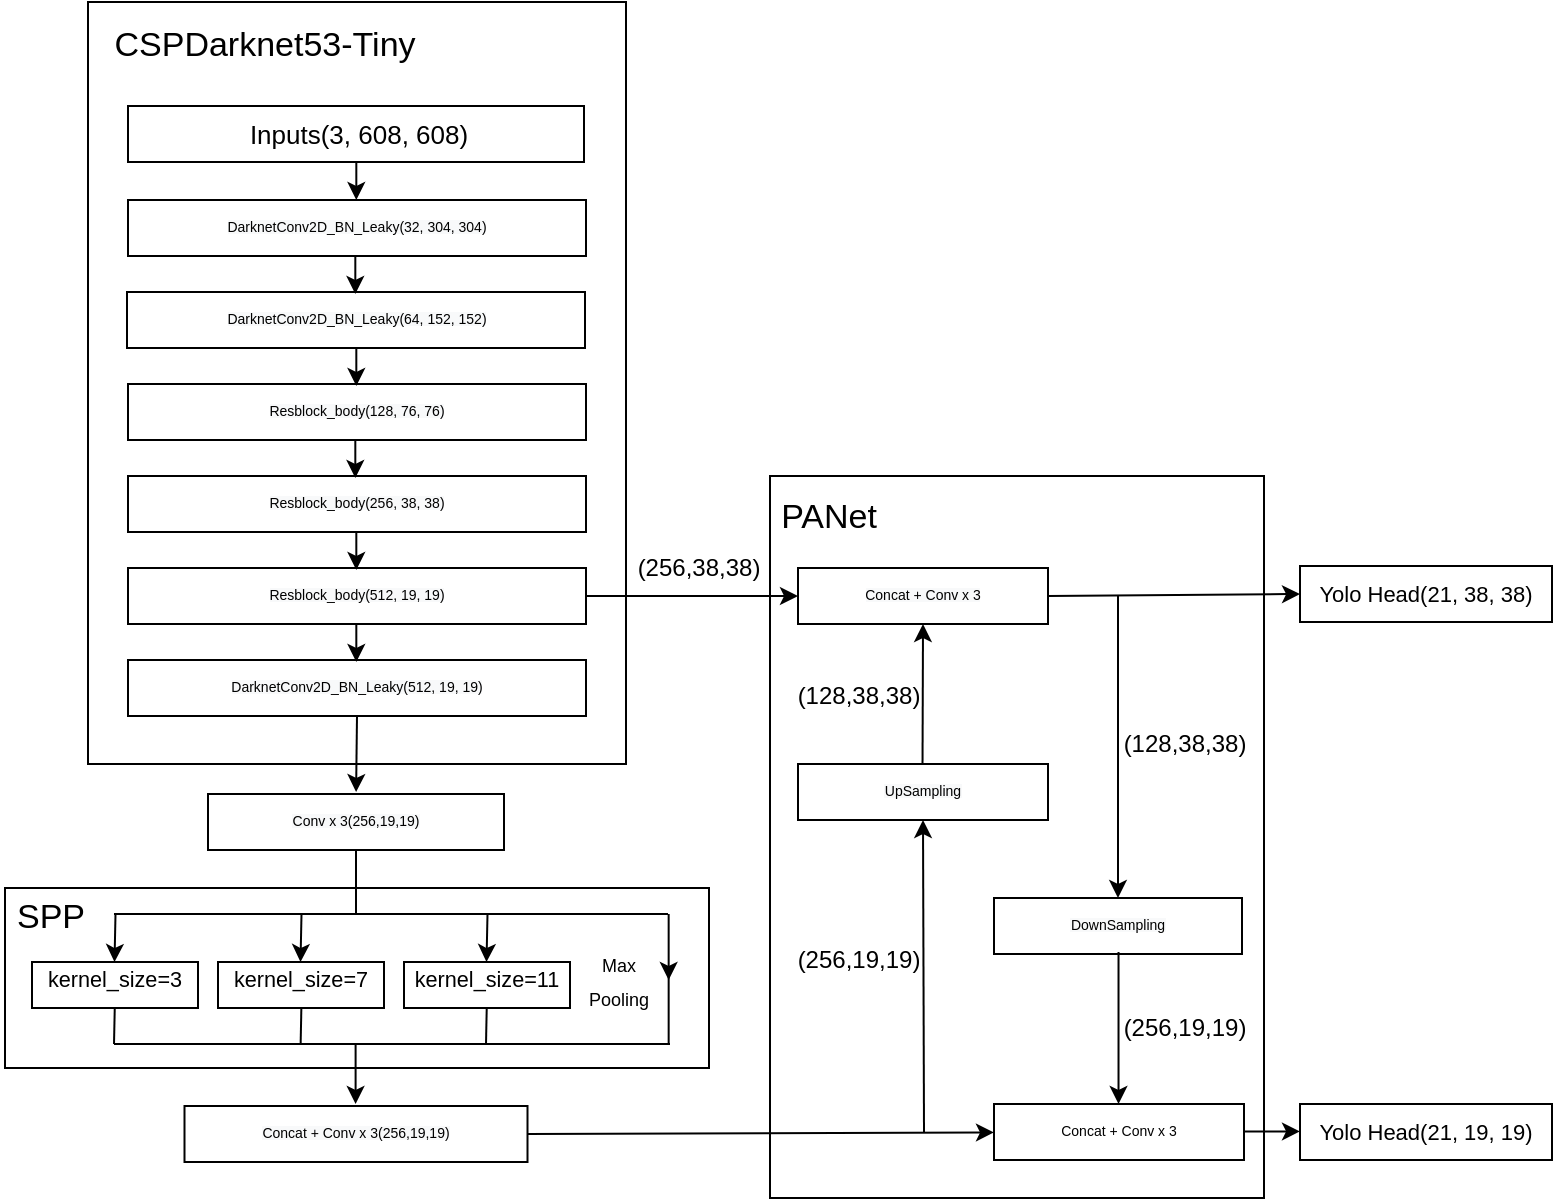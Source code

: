 <mxfile version="14.2.9" type="github">
  <diagram id="j4P7S72nVqQFa3ai7VBA" name="第 1 页">
    <mxGraphModel dx="1129" dy="645" grid="1" gridSize="10" guides="1" tooltips="1" connect="1" arrows="1" fold="1" page="1" pageScale="1" pageWidth="827" pageHeight="1169" math="0" shadow="0">
      <root>
        <mxCell id="0" />
        <mxCell id="1" parent="0" />
        <mxCell id="jXhr6riS9CXhLsKJCLSM-1" value="" style="rounded=0;whiteSpace=wrap;html=1;strokeWidth=1;fontSize=7;" vertex="1" parent="1">
          <mxGeometry x="414" y="270" width="247" height="361" as="geometry" />
        </mxCell>
        <mxCell id="jXhr6riS9CXhLsKJCLSM-2" value="" style="rounded=0;whiteSpace=wrap;html=1;" vertex="1" parent="1">
          <mxGeometry x="73" y="33" width="269" height="381" as="geometry" />
        </mxCell>
        <mxCell id="jXhr6riS9CXhLsKJCLSM-3" value="&lt;font style=&quot;font-size: 17px&quot;&gt;CSPDarknet53-Tiny&lt;/font&gt;" style="text;html=1;resizable=0;autosize=1;align=center;verticalAlign=middle;points=[];rounded=0;strokeWidth=5;perimeterSpacing=6;fontStyle=0;fontSize=16;" vertex="1" parent="1">
          <mxGeometry x="76" y="40" width="170" height="30" as="geometry" />
        </mxCell>
        <mxCell id="jXhr6riS9CXhLsKJCLSM-4" value="" style="rounded=0;whiteSpace=wrap;html=1;strokeWidth=1;fontSize=16;" vertex="1" parent="1">
          <mxGeometry x="93" y="85" width="228" height="28" as="geometry" />
        </mxCell>
        <mxCell id="jXhr6riS9CXhLsKJCLSM-5" value="&lt;font style=&quot;font-size: 13px;&quot;&gt;Inputs(3, 608, 608)&lt;/font&gt;" style="text;html=1;resizable=0;autosize=1;align=center;verticalAlign=middle;points=[];fillColor=none;strokeColor=none;rounded=0;fontSize=13;" vertex="1" parent="1">
          <mxGeometry x="147" y="89" width="121" height="20" as="geometry" />
        </mxCell>
        <mxCell id="jXhr6riS9CXhLsKJCLSM-6" value="&lt;span style=&quot;color: rgb(0, 0, 0); font-family: helvetica; font-style: normal; font-weight: 400; letter-spacing: normal; text-align: center; text-indent: 0px; text-transform: none; word-spacing: 0px; background-color: rgb(248, 249, 250); display: inline; float: none; font-size: 7px;&quot;&gt;&lt;font style=&quot;font-size: 7px;&quot;&gt;DarknetConv2D_BN_Leaky(32, 304, 304)&lt;/font&gt;&lt;/span&gt;" style="rounded=0;whiteSpace=wrap;html=1;strokeWidth=1;fontSize=7;" vertex="1" parent="1">
          <mxGeometry x="93" y="132" width="229" height="28" as="geometry" />
        </mxCell>
        <mxCell id="jXhr6riS9CXhLsKJCLSM-7" value="&lt;span style=&quot;color: rgb(0 , 0 , 0) ; font-family: &amp;#34;helvetica&amp;#34; ; font-style: normal ; font-weight: 400 ; letter-spacing: normal ; text-align: center ; text-indent: 0px ; text-transform: none ; word-spacing: 0px ; background-color: rgb(248 , 249 , 250) ; display: inline ; float: none ; font-size: 7px&quot;&gt;&lt;font style=&quot;font-size: 7px&quot;&gt;DarknetConv2D_BN_Leaky(64, 152, 152)&lt;/font&gt;&lt;/span&gt;" style="rounded=0;whiteSpace=wrap;html=1;strokeWidth=1;fontSize=7;" vertex="1" parent="1">
          <mxGeometry x="92.5" y="178" width="229" height="28" as="geometry" />
        </mxCell>
        <mxCell id="jXhr6riS9CXhLsKJCLSM-8" value="" style="endArrow=classic;html=1;fontSize=7;" edge="1" parent="1">
          <mxGeometry width="50" height="50" relative="1" as="geometry">
            <mxPoint x="207.16" y="113.0" as="sourcePoint" />
            <mxPoint x="207.16" y="132" as="targetPoint" />
          </mxGeometry>
        </mxCell>
        <mxCell id="jXhr6riS9CXhLsKJCLSM-9" value="" style="endArrow=classic;html=1;fontSize=7;" edge="1" parent="1">
          <mxGeometry width="50" height="50" relative="1" as="geometry">
            <mxPoint x="206.66" y="160" as="sourcePoint" />
            <mxPoint x="206.66" y="179" as="targetPoint" />
          </mxGeometry>
        </mxCell>
        <mxCell id="jXhr6riS9CXhLsKJCLSM-10" value="&lt;span style=&quot;color: rgb(0 , 0 , 0) ; font-family: &amp;#34;helvetica&amp;#34; ; font-style: normal ; font-weight: 400 ; letter-spacing: normal ; text-align: center ; text-indent: 0px ; text-transform: none ; word-spacing: 0px ; background-color: rgb(248 , 249 , 250) ; display: inline ; float: none ; font-size: 7px&quot;&gt;&lt;font style=&quot;font-size: 7px&quot;&gt;Resblock_body(128, 76, 76)&lt;/font&gt;&lt;/span&gt;" style="rounded=0;whiteSpace=wrap;html=1;strokeWidth=1;fontSize=7;" vertex="1" parent="1">
          <mxGeometry x="93" y="224" width="229" height="28" as="geometry" />
        </mxCell>
        <mxCell id="jXhr6riS9CXhLsKJCLSM-11" value="" style="endArrow=classic;html=1;fontSize=7;" edge="1" parent="1">
          <mxGeometry width="50" height="50" relative="1" as="geometry">
            <mxPoint x="207.16" y="206" as="sourcePoint" />
            <mxPoint x="207.16" y="225" as="targetPoint" />
          </mxGeometry>
        </mxCell>
        <mxCell id="jXhr6riS9CXhLsKJCLSM-12" value="&lt;span style=&quot;color: rgb(0 , 0 , 0) ; font-family: &amp;#34;helvetica&amp;#34; ; font-style: normal ; font-weight: 400 ; letter-spacing: normal ; text-align: center ; text-indent: 0px ; text-transform: none ; word-spacing: 0px ; background-color: rgb(248 , 249 , 250) ; display: inline ; float: none ; font-size: 7px&quot;&gt;&lt;font style=&quot;font-size: 7px&quot;&gt;Resblock_body(256, 38, 38)&lt;/font&gt;&lt;/span&gt;" style="rounded=0;whiteSpace=wrap;html=1;strokeWidth=1;fontSize=7;" vertex="1" parent="1">
          <mxGeometry x="93" y="270" width="229" height="28" as="geometry" />
        </mxCell>
        <mxCell id="jXhr6riS9CXhLsKJCLSM-13" value="&lt;span style=&quot;color: rgb(0 , 0 , 0) ; font-family: &amp;#34;helvetica&amp;#34; ; font-style: normal ; font-weight: 400 ; letter-spacing: normal ; text-align: center ; text-indent: 0px ; text-transform: none ; word-spacing: 0px ; background-color: rgb(248 , 249 , 250) ; display: inline ; float: none ; font-size: 7px&quot;&gt;&lt;font style=&quot;font-size: 7px&quot;&gt;Resblock_body(512, 19, 19)&lt;/font&gt;&lt;/span&gt;" style="rounded=0;whiteSpace=wrap;html=1;strokeWidth=1;fontSize=7;" vertex="1" parent="1">
          <mxGeometry x="93" y="316" width="229" height="28" as="geometry" />
        </mxCell>
        <mxCell id="jXhr6riS9CXhLsKJCLSM-14" value="" style="endArrow=classic;html=1;fontSize=7;" edge="1" parent="1">
          <mxGeometry width="50" height="50" relative="1" as="geometry">
            <mxPoint x="206.66" y="252.0" as="sourcePoint" />
            <mxPoint x="206.66" y="271.0" as="targetPoint" />
          </mxGeometry>
        </mxCell>
        <mxCell id="jXhr6riS9CXhLsKJCLSM-15" value="" style="endArrow=classic;html=1;fontSize=7;" edge="1" parent="1">
          <mxGeometry width="50" height="50" relative="1" as="geometry">
            <mxPoint x="207.16" y="298.0" as="sourcePoint" />
            <mxPoint x="207.16" y="317.0" as="targetPoint" />
          </mxGeometry>
        </mxCell>
        <mxCell id="jXhr6riS9CXhLsKJCLSM-16" value="&lt;span style=&quot;color: rgb(0 , 0 , 0) ; font-family: &amp;#34;helvetica&amp;#34; ; font-style: normal ; font-weight: 400 ; letter-spacing: normal ; text-align: center ; text-indent: 0px ; text-transform: none ; word-spacing: 0px ; background-color: rgb(248 , 249 , 250) ; display: inline ; float: none ; font-size: 7px&quot;&gt;&lt;font style=&quot;font-size: 7px&quot;&gt;DarknetConv2D_BN_Leaky(512, 19, 19)&lt;/font&gt;&lt;/span&gt;" style="rounded=0;whiteSpace=wrap;html=1;strokeWidth=1;fontSize=7;" vertex="1" parent="1">
          <mxGeometry x="93" y="362" width="229" height="28" as="geometry" />
        </mxCell>
        <mxCell id="jXhr6riS9CXhLsKJCLSM-17" value="" style="endArrow=classic;html=1;fontSize=7;" edge="1" parent="1">
          <mxGeometry width="50" height="50" relative="1" as="geometry">
            <mxPoint x="207.16" y="344.0" as="sourcePoint" />
            <mxPoint x="207.16" y="363" as="targetPoint" />
          </mxGeometry>
        </mxCell>
        <mxCell id="jXhr6riS9CXhLsKJCLSM-18" value="&lt;font face=&quot;helvetica&quot;&gt;Concat + Conv x 3&lt;/font&gt;" style="rounded=0;whiteSpace=wrap;html=1;strokeWidth=1;fontSize=7;" vertex="1" parent="1">
          <mxGeometry x="526" y="584" width="125" height="28" as="geometry" />
        </mxCell>
        <mxCell id="jXhr6riS9CXhLsKJCLSM-19" value="" style="endArrow=classic;html=1;fontSize=7;entryX=0;entryY=0.5;entryDx=0;entryDy=0;exitX=1;exitY=0.5;exitDx=0;exitDy=0;" edge="1" parent="1" source="jXhr6riS9CXhLsKJCLSM-38" target="jXhr6riS9CXhLsKJCLSM-42">
          <mxGeometry width="50" height="50" relative="1" as="geometry">
            <mxPoint x="584" y="330" as="sourcePoint" />
            <mxPoint x="679.0" y="301" as="targetPoint" />
          </mxGeometry>
        </mxCell>
        <mxCell id="jXhr6riS9CXhLsKJCLSM-20" value="&lt;font style=&quot;font-size: 17px&quot;&gt;PANet&lt;/font&gt;" style="text;html=1;resizable=0;autosize=1;align=center;verticalAlign=middle;points=[];fillColor=none;strokeColor=none;rounded=0;fontSize=7;" vertex="1" parent="1">
          <mxGeometry x="414" y="284" width="58" height="14" as="geometry" />
        </mxCell>
        <mxCell id="jXhr6riS9CXhLsKJCLSM-21" value="" style="endArrow=classic;html=1;fontSize=7;entryX=0.5;entryY=1;entryDx=0;entryDy=0;" edge="1" parent="1" target="jXhr6riS9CXhLsKJCLSM-37">
          <mxGeometry width="50" height="50" relative="1" as="geometry">
            <mxPoint x="491" y="598" as="sourcePoint" />
            <mxPoint x="491.272" y="372.392" as="targetPoint" />
          </mxGeometry>
        </mxCell>
        <mxCell id="jXhr6riS9CXhLsKJCLSM-22" value="&lt;span style=&quot;color: rgb(0 , 0 , 0) ; font-family: &amp;#34;helvetica&amp;#34; ; font-style: normal ; font-weight: 400 ; letter-spacing: normal ; text-align: center ; text-indent: 0px ; text-transform: none ; word-spacing: 0px ; background-color: rgb(248 , 249 , 250) ; display: inline ; float: none ; font-size: 7px&quot;&gt;&lt;font style=&quot;font-size: 7px&quot;&gt;Conv x 3(256,19,19)&lt;/font&gt;&lt;/span&gt;" style="rounded=0;whiteSpace=wrap;html=1;strokeWidth=1;fontSize=7;" vertex="1" parent="1">
          <mxGeometry x="133" y="429" width="148" height="28" as="geometry" />
        </mxCell>
        <mxCell id="jXhr6riS9CXhLsKJCLSM-23" value="" style="endArrow=classic;html=1;fontSize=7;exitX=0.5;exitY=1;exitDx=0;exitDy=0;" edge="1" parent="1" source="jXhr6riS9CXhLsKJCLSM-16">
          <mxGeometry width="50" height="50" relative="1" as="geometry">
            <mxPoint x="207" y="393" as="sourcePoint" />
            <mxPoint x="207.05" y="428" as="targetPoint" />
          </mxGeometry>
        </mxCell>
        <mxCell id="jXhr6riS9CXhLsKJCLSM-24" value="" style="rounded=0;whiteSpace=wrap;html=1;" vertex="1" parent="1">
          <mxGeometry x="31.5" y="476" width="352" height="90" as="geometry" />
        </mxCell>
        <mxCell id="jXhr6riS9CXhLsKJCLSM-25" value="" style="endArrow=classic;html=1;" edge="1" parent="1">
          <mxGeometry width="50" height="50" relative="1" as="geometry">
            <mxPoint x="86.75" y="489" as="sourcePoint" />
            <mxPoint x="86.25" y="513" as="targetPoint" />
          </mxGeometry>
        </mxCell>
        <mxCell id="jXhr6riS9CXhLsKJCLSM-26" value="" style="endArrow=none;html=1;" edge="1" parent="1">
          <mxGeometry width="50" height="50" relative="1" as="geometry">
            <mxPoint x="86" y="489.04" as="sourcePoint" />
            <mxPoint x="363" y="489" as="targetPoint" />
          </mxGeometry>
        </mxCell>
        <mxCell id="jXhr6riS9CXhLsKJCLSM-27" value="" style="endArrow=classic;html=1;" edge="1" parent="1">
          <mxGeometry width="50" height="50" relative="1" as="geometry">
            <mxPoint x="272.75" y="489" as="sourcePoint" />
            <mxPoint x="272.25" y="513" as="targetPoint" />
          </mxGeometry>
        </mxCell>
        <mxCell id="jXhr6riS9CXhLsKJCLSM-28" value="" style="endArrow=classic;html=1;" edge="1" parent="1">
          <mxGeometry width="50" height="50" relative="1" as="geometry">
            <mxPoint x="179.75" y="489" as="sourcePoint" />
            <mxPoint x="179.25" y="513" as="targetPoint" />
          </mxGeometry>
        </mxCell>
        <mxCell id="jXhr6riS9CXhLsKJCLSM-29" value="" style="endArrow=none;html=1;" edge="1" parent="1">
          <mxGeometry width="50" height="50" relative="1" as="geometry">
            <mxPoint x="207" y="489" as="sourcePoint" />
            <mxPoint x="207" y="457" as="targetPoint" />
          </mxGeometry>
        </mxCell>
        <mxCell id="jXhr6riS9CXhLsKJCLSM-30" value="" style="endArrow=none;html=1;" edge="1" parent="1">
          <mxGeometry width="50" height="50" relative="1" as="geometry">
            <mxPoint x="86" y="554.04" as="sourcePoint" />
            <mxPoint x="364" y="554" as="targetPoint" />
          </mxGeometry>
        </mxCell>
        <mxCell id="jXhr6riS9CXhLsKJCLSM-31" value="" style="endArrow=none;html=1;" edge="1" parent="1">
          <mxGeometry width="50" height="50" relative="1" as="geometry">
            <mxPoint x="86" y="554" as="sourcePoint" />
            <mxPoint x="86.38" y="536" as="targetPoint" />
          </mxGeometry>
        </mxCell>
        <mxCell id="jXhr6riS9CXhLsKJCLSM-32" value="&lt;font style=&quot;font-size: 17px&quot;&gt;SPP&lt;/font&gt;" style="text;html=1;resizable=0;autosize=1;align=center;verticalAlign=middle;points=[];fillColor=none;strokeColor=none;rounded=0;" vertex="1" parent="1">
          <mxGeometry x="29" y="481" width="50" height="20" as="geometry" />
        </mxCell>
        <mxCell id="jXhr6riS9CXhLsKJCLSM-33" value="" style="endArrow=none;html=1;" edge="1" parent="1">
          <mxGeometry width="50" height="50" relative="1" as="geometry">
            <mxPoint x="272" y="554" as="sourcePoint" />
            <mxPoint x="272.36" y="536" as="targetPoint" />
          </mxGeometry>
        </mxCell>
        <mxCell id="jXhr6riS9CXhLsKJCLSM-34" value="&lt;span style=&quot;font-size: 9px&quot;&gt;Max&lt;br style=&quot;font-size: 9px&quot;&gt;Pooling&lt;/span&gt;" style="text;html=1;resizable=0;autosize=1;align=center;verticalAlign=middle;points=[];fillColor=none;strokeColor=none;rounded=0;fontSize=14;" vertex="1" parent="1">
          <mxGeometry x="311" y="502" width="53" height="38" as="geometry" />
        </mxCell>
        <mxCell id="jXhr6riS9CXhLsKJCLSM-35" value="&lt;span style=&quot;color: rgb(0 , 0 , 0) ; font-family: &amp;#34;helvetica&amp;#34; ; font-style: normal ; font-weight: 400 ; letter-spacing: normal ; text-align: center ; text-indent: 0px ; text-transform: none ; word-spacing: 0px ; background-color: rgb(248 , 249 , 250) ; display: inline ; float: none ; font-size: 7px&quot;&gt;&lt;font style=&quot;font-size: 7px&quot;&gt;Concat + Conv x 3(256,19,19)&lt;/font&gt;&lt;/span&gt;" style="rounded=0;whiteSpace=wrap;html=1;strokeWidth=1;fontSize=7;" vertex="1" parent="1">
          <mxGeometry x="121.25" y="585" width="171.5" height="28" as="geometry" />
        </mxCell>
        <mxCell id="jXhr6riS9CXhLsKJCLSM-36" value="" style="endArrow=classic;html=1;exitX=1;exitY=0.5;exitDx=0;exitDy=0;" edge="1" parent="1" source="jXhr6riS9CXhLsKJCLSM-35" target="jXhr6riS9CXhLsKJCLSM-18">
          <mxGeometry width="50" height="50" relative="1" as="geometry">
            <mxPoint x="410" y="598" as="sourcePoint" />
            <mxPoint x="331.5" y="549" as="targetPoint" />
          </mxGeometry>
        </mxCell>
        <mxCell id="jXhr6riS9CXhLsKJCLSM-37" value="&lt;span style=&quot;color: rgb(0 , 0 , 0) ; font-family: &amp;#34;helvetica&amp;#34; ; font-style: normal ; font-weight: 400 ; letter-spacing: normal ; text-align: center ; text-indent: 0px ; text-transform: none ; word-spacing: 0px ; background-color: rgb(248 , 249 , 250) ; display: inline ; float: none ; font-size: 7px&quot;&gt;&lt;font style=&quot;font-size: 7px&quot;&gt;UpSampling&lt;/font&gt;&lt;/span&gt;" style="rounded=0;whiteSpace=wrap;html=1;strokeWidth=1;fontSize=7;" vertex="1" parent="1">
          <mxGeometry x="428" y="414" width="125" height="28" as="geometry" />
        </mxCell>
        <mxCell id="jXhr6riS9CXhLsKJCLSM-38" value="&lt;span style=&quot;color: rgb(0 , 0 , 0) ; font-family: &amp;#34;helvetica&amp;#34; ; font-style: normal ; font-weight: 400 ; letter-spacing: normal ; text-align: center ; text-indent: 0px ; text-transform: none ; word-spacing: 0px ; background-color: rgb(248 , 249 , 250) ; display: inline ; float: none ; font-size: 7px&quot;&gt;&lt;font style=&quot;font-size: 7px&quot;&gt;Concat + Conv x 3&lt;/font&gt;&lt;/span&gt;" style="rounded=0;whiteSpace=wrap;html=1;strokeWidth=1;fontSize=7;" vertex="1" parent="1">
          <mxGeometry x="428" y="316" width="125" height="28" as="geometry" />
        </mxCell>
        <mxCell id="jXhr6riS9CXhLsKJCLSM-39" value="&lt;span style=&quot;color: rgb(0 , 0 , 0) ; font-family: &amp;#34;helvetica&amp;#34; ; font-style: normal ; font-weight: 400 ; letter-spacing: normal ; text-align: center ; text-indent: 0px ; text-transform: none ; word-spacing: 0px ; background-color: rgb(248 , 249 , 250) ; display: inline ; float: none ; font-size: 7px&quot;&gt;&lt;font style=&quot;font-size: 7px&quot;&gt;DownSampling&lt;/font&gt;&lt;/span&gt;" style="rounded=0;whiteSpace=wrap;html=1;strokeWidth=1;fontSize=7;" vertex="1" parent="1">
          <mxGeometry x="526" y="481" width="124" height="28" as="geometry" />
        </mxCell>
        <mxCell id="jXhr6riS9CXhLsKJCLSM-40" value="" style="endArrow=classic;html=1;entryX=0.5;entryY=0;entryDx=0;entryDy=0;" edge="1" parent="1" target="jXhr6riS9CXhLsKJCLSM-39">
          <mxGeometry width="50" height="50" relative="1" as="geometry">
            <mxPoint x="588.0" y="330" as="sourcePoint" />
            <mxPoint x="588" y="470" as="targetPoint" />
          </mxGeometry>
        </mxCell>
        <mxCell id="jXhr6riS9CXhLsKJCLSM-41" value="" style="endArrow=classic;html=1;" edge="1" parent="1">
          <mxGeometry width="50" height="50" relative="1" as="geometry">
            <mxPoint x="651" y="597.71" as="sourcePoint" />
            <mxPoint x="679" y="597.71" as="targetPoint" />
          </mxGeometry>
        </mxCell>
        <mxCell id="jXhr6riS9CXhLsKJCLSM-42" value="&lt;font face=&quot;helvetica&quot; style=&quot;font-size: 11px&quot;&gt;Yolo Head(21, 38, 38)&lt;/font&gt;" style="rounded=0;whiteSpace=wrap;html=1;strokeWidth=1;fontSize=7;" vertex="1" parent="1">
          <mxGeometry x="679" y="315" width="126" height="28" as="geometry" />
        </mxCell>
        <mxCell id="jXhr6riS9CXhLsKJCLSM-43" value="&lt;font face=&quot;helvetica&quot; style=&quot;font-size: 11px&quot;&gt;Yolo Head(21, 19, 19)&lt;/font&gt;" style="rounded=0;whiteSpace=wrap;html=1;strokeWidth=1;fontSize=7;" vertex="1" parent="1">
          <mxGeometry x="679" y="584" width="126" height="28" as="geometry" />
        </mxCell>
        <mxCell id="jXhr6riS9CXhLsKJCLSM-44" value="(256,38,38)" style="text;html=1;resizable=0;autosize=1;align=center;verticalAlign=middle;points=[];fillColor=none;strokeColor=none;rounded=0;" vertex="1" parent="1">
          <mxGeometry x="338" y="306" width="80" height="20" as="geometry" />
        </mxCell>
        <mxCell id="jXhr6riS9CXhLsKJCLSM-45" value="&lt;font style=&quot;font-size: 13px&quot;&gt;&lt;sup&gt;kernel_size=3&lt;/sup&gt;&lt;/font&gt;" style="rounded=0;whiteSpace=wrap;html=1;" vertex="1" parent="1">
          <mxGeometry x="45" y="513" width="83" height="23" as="geometry" />
        </mxCell>
        <mxCell id="jXhr6riS9CXhLsKJCLSM-46" value="&lt;font style=&quot;font-size: 13px&quot;&gt;&lt;sup&gt;kernel_size=7&lt;/sup&gt;&lt;/font&gt;" style="rounded=0;whiteSpace=wrap;html=1;" vertex="1" parent="1">
          <mxGeometry x="138" y="513" width="83" height="23" as="geometry" />
        </mxCell>
        <mxCell id="jXhr6riS9CXhLsKJCLSM-47" value="&lt;font style=&quot;font-size: 13px&quot;&gt;&lt;sup&gt;kernel_size=11&lt;/sup&gt;&lt;/font&gt;" style="rounded=0;whiteSpace=wrap;html=1;" vertex="1" parent="1">
          <mxGeometry x="231" y="513" width="83" height="23" as="geometry" />
        </mxCell>
        <mxCell id="jXhr6riS9CXhLsKJCLSM-48" value="" style="endArrow=none;html=1;" edge="1" parent="1">
          <mxGeometry width="50" height="50" relative="1" as="geometry">
            <mxPoint x="179.32" y="554" as="sourcePoint" />
            <mxPoint x="179.68" y="536" as="targetPoint" />
          </mxGeometry>
        </mxCell>
        <mxCell id="jXhr6riS9CXhLsKJCLSM-49" value="" style="endArrow=classic;html=1;" edge="1" parent="1">
          <mxGeometry width="50" height="50" relative="1" as="geometry">
            <mxPoint x="206.8" y="554" as="sourcePoint" />
            <mxPoint x="206.8" y="584" as="targetPoint" />
          </mxGeometry>
        </mxCell>
        <mxCell id="jXhr6riS9CXhLsKJCLSM-50" value="" style="endArrow=classic;html=1;" edge="1" parent="1">
          <mxGeometry width="50" height="50" relative="1" as="geometry">
            <mxPoint x="363.33" y="489" as="sourcePoint" />
            <mxPoint x="363.33" y="522" as="targetPoint" />
          </mxGeometry>
        </mxCell>
        <mxCell id="jXhr6riS9CXhLsKJCLSM-51" value="" style="endArrow=none;html=1;" edge="1" parent="1">
          <mxGeometry width="50" height="50" relative="1" as="geometry">
            <mxPoint x="363.33" y="554" as="sourcePoint" />
            <mxPoint x="363.33" y="520" as="targetPoint" />
          </mxGeometry>
        </mxCell>
        <mxCell id="jXhr6riS9CXhLsKJCLSM-52" value="" style="endArrow=classic;html=1;fontSize=14;entryX=0;entryY=0.5;entryDx=0;entryDy=0;" edge="1" parent="1" target="jXhr6riS9CXhLsKJCLSM-38">
          <mxGeometry width="50" height="50" relative="1" as="geometry">
            <mxPoint x="322" y="330" as="sourcePoint" />
            <mxPoint x="387" y="330" as="targetPoint" />
          </mxGeometry>
        </mxCell>
        <mxCell id="jXhr6riS9CXhLsKJCLSM-53" value="" style="endArrow=classic;html=1;fontSize=14;entryX=0.5;entryY=1;entryDx=0;entryDy=0;" edge="1" parent="1" target="jXhr6riS9CXhLsKJCLSM-38">
          <mxGeometry width="50" height="50" relative="1" as="geometry">
            <mxPoint x="490.26" y="414" as="sourcePoint" />
            <mxPoint x="490.26" y="350" as="targetPoint" />
          </mxGeometry>
        </mxCell>
        <mxCell id="jXhr6riS9CXhLsKJCLSM-54" value="" style="endArrow=classic;html=1;fontSize=14;" edge="1" parent="1">
          <mxGeometry width="50" height="50" relative="1" as="geometry">
            <mxPoint x="588.26" y="508" as="sourcePoint" />
            <mxPoint x="588.26" y="584" as="targetPoint" />
          </mxGeometry>
        </mxCell>
        <mxCell id="jXhr6riS9CXhLsKJCLSM-55" value="(256,19,19)" style="text;html=1;resizable=0;autosize=1;align=center;verticalAlign=middle;points=[];fillColor=none;strokeColor=none;rounded=0;" vertex="1" parent="1">
          <mxGeometry x="418" y="502" width="80" height="20" as="geometry" />
        </mxCell>
        <mxCell id="jXhr6riS9CXhLsKJCLSM-56" value="(128,38,38)" style="text;html=1;resizable=0;autosize=1;align=center;verticalAlign=middle;points=[];fillColor=none;strokeColor=none;rounded=0;" vertex="1" parent="1">
          <mxGeometry x="418" y="370" width="80" height="20" as="geometry" />
        </mxCell>
        <mxCell id="jXhr6riS9CXhLsKJCLSM-57" value="(128,38,38)" style="text;html=1;resizable=0;autosize=1;align=center;verticalAlign=middle;points=[];fillColor=none;strokeColor=none;rounded=0;" vertex="1" parent="1">
          <mxGeometry x="581" y="394" width="80" height="20" as="geometry" />
        </mxCell>
        <mxCell id="jXhr6riS9CXhLsKJCLSM-58" value="(256,19,19)" style="text;html=1;resizable=0;autosize=1;align=center;verticalAlign=middle;points=[];fillColor=none;strokeColor=none;rounded=0;" vertex="1" parent="1">
          <mxGeometry x="581" y="536" width="80" height="20" as="geometry" />
        </mxCell>
      </root>
    </mxGraphModel>
  </diagram>
</mxfile>
